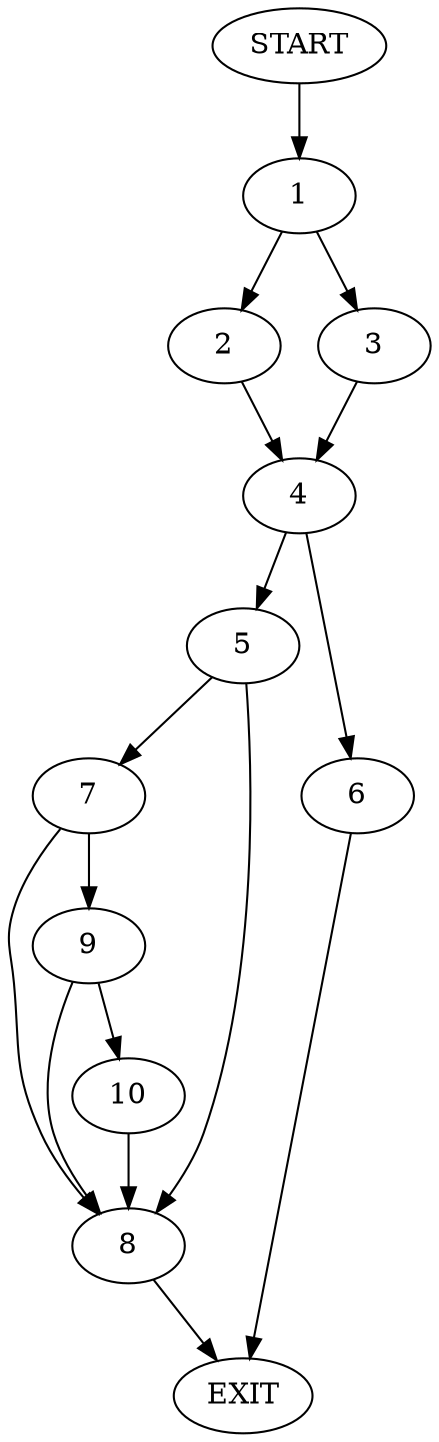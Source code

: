 digraph {
0 [label="START"]
11 [label="EXIT"]
0 -> 1
1 -> 2
1 -> 3
2 -> 4
3 -> 4
4 -> 5
4 -> 6
5 -> 7
5 -> 8
6 -> 11
7 -> 8
7 -> 9
8 -> 11
9 -> 8
9 -> 10
10 -> 8
}
